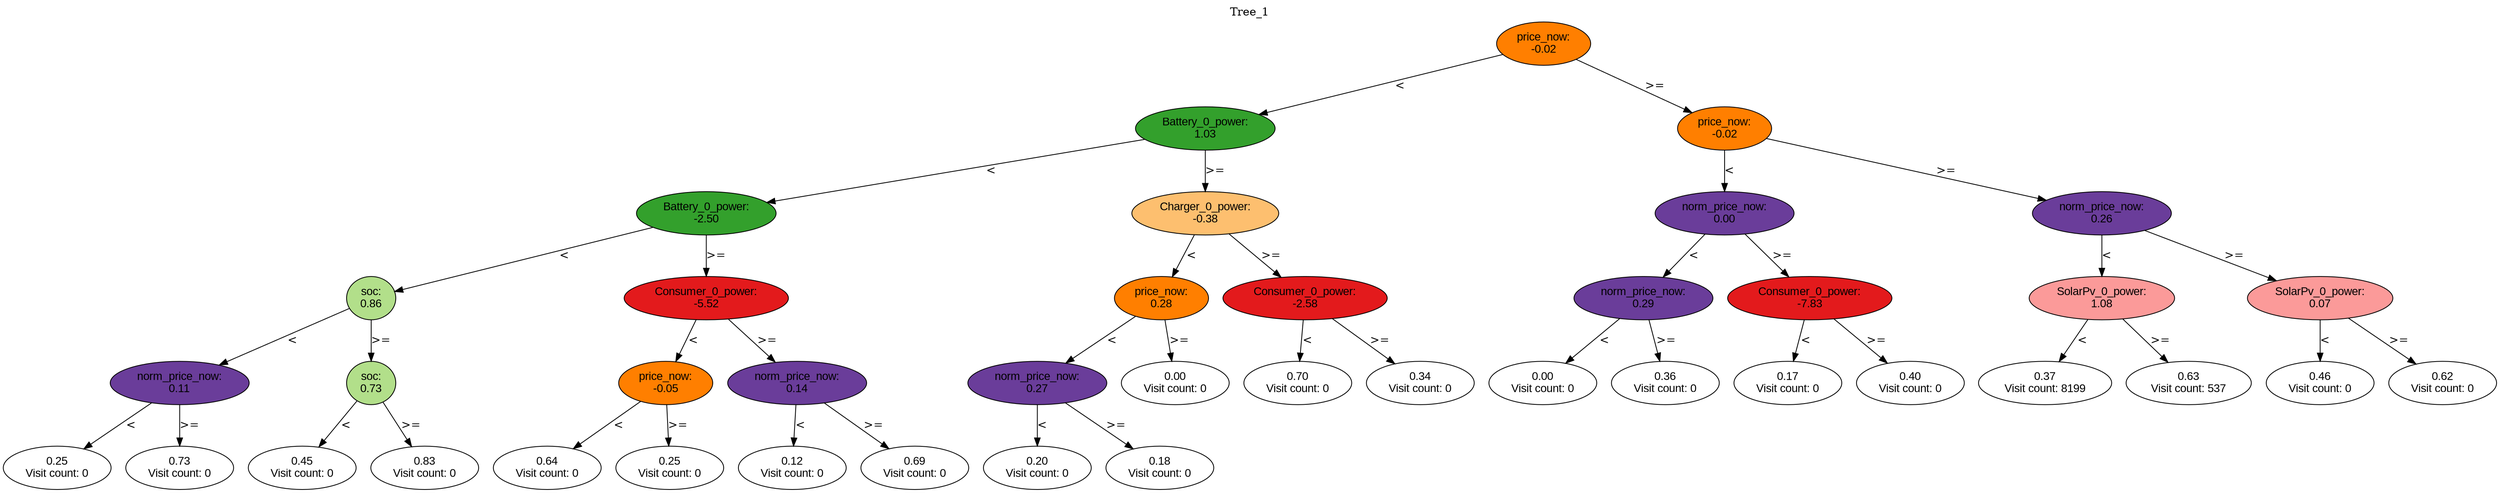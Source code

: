 digraph BST {
    node [fontname="Arial" style=filled colorscheme=paired12];
    0 [ label = "price_now:
-0.02" fillcolor=8];
    1 [ label = "Battery_0_power:
1.03" fillcolor=4];
    2 [ label = "Battery_0_power:
-2.50" fillcolor=4];
    3 [ label = "soc:
0.86" fillcolor=3];
    4 [ label = "norm_price_now:
0.11" fillcolor=10];
    5 [ label = "0.25
Visit count: 0" fillcolor=white];
    6 [ label = "0.73
Visit count: 0" fillcolor=white];
    7 [ label = "soc:
0.73" fillcolor=3];
    8 [ label = "0.45
Visit count: 0" fillcolor=white];
    9 [ label = "0.83
Visit count: 0" fillcolor=white];
    10 [ label = "Consumer_0_power:
-5.52" fillcolor=6];
    11 [ label = "price_now:
-0.05" fillcolor=8];
    12 [ label = "0.64
Visit count: 0" fillcolor=white];
    13 [ label = "0.25
Visit count: 0" fillcolor=white];
    14 [ label = "norm_price_now:
0.14" fillcolor=10];
    15 [ label = "0.12
Visit count: 0" fillcolor=white];
    16 [ label = "0.69
Visit count: 0" fillcolor=white];
    17 [ label = "Charger_0_power:
-0.38" fillcolor=7];
    18 [ label = "price_now:
0.28" fillcolor=8];
    19 [ label = "norm_price_now:
0.27" fillcolor=10];
    20 [ label = "0.20
Visit count: 0" fillcolor=white];
    21 [ label = "0.18
Visit count: 0" fillcolor=white];
    22 [ label = "0.00
Visit count: 0" fillcolor=white];
    23 [ label = "Consumer_0_power:
-2.58" fillcolor=6];
    24 [ label = "0.70
Visit count: 0" fillcolor=white];
    25 [ label = "0.34
Visit count: 0" fillcolor=white];
    26 [ label = "price_now:
-0.02" fillcolor=8];
    27 [ label = "norm_price_now:
0.00" fillcolor=10];
    28 [ label = "norm_price_now:
0.29" fillcolor=10];
    29 [ label = "0.00
Visit count: 0" fillcolor=white];
    30 [ label = "0.36
Visit count: 0" fillcolor=white];
    31 [ label = "Consumer_0_power:
-7.83" fillcolor=6];
    32 [ label = "0.17
Visit count: 0" fillcolor=white];
    33 [ label = "0.40
Visit count: 0" fillcolor=white];
    34 [ label = "norm_price_now:
0.26" fillcolor=10];
    35 [ label = "SolarPv_0_power:
1.08" fillcolor=5];
    36 [ label = "0.37
Visit count: 8199" fillcolor=white];
    37 [ label = "0.63
Visit count: 537" fillcolor=white];
    38 [ label = "SolarPv_0_power:
0.07" fillcolor=5];
    39 [ label = "0.46
Visit count: 0" fillcolor=white];
    40 [ label = "0.62
Visit count: 0" fillcolor=white];

    0  -> 1[ label = "<"];
    0  -> 26[ label = ">="];
    1  -> 2[ label = "<"];
    1  -> 17[ label = ">="];
    2  -> 3[ label = "<"];
    2  -> 10[ label = ">="];
    3  -> 4[ label = "<"];
    3  -> 7[ label = ">="];
    4  -> 5[ label = "<"];
    4  -> 6[ label = ">="];
    7  -> 8[ label = "<"];
    7  -> 9[ label = ">="];
    10  -> 11[ label = "<"];
    10  -> 14[ label = ">="];
    11  -> 12[ label = "<"];
    11  -> 13[ label = ">="];
    14  -> 15[ label = "<"];
    14  -> 16[ label = ">="];
    17  -> 18[ label = "<"];
    17  -> 23[ label = ">="];
    18  -> 19[ label = "<"];
    18  -> 22[ label = ">="];
    19  -> 20[ label = "<"];
    19  -> 21[ label = ">="];
    23  -> 24[ label = "<"];
    23  -> 25[ label = ">="];
    26  -> 27[ label = "<"];
    26  -> 34[ label = ">="];
    27  -> 28[ label = "<"];
    27  -> 31[ label = ">="];
    28  -> 29[ label = "<"];
    28  -> 30[ label = ">="];
    31  -> 32[ label = "<"];
    31  -> 33[ label = ">="];
    34  -> 35[ label = "<"];
    34  -> 38[ label = ">="];
    35  -> 36[ label = "<"];
    35  -> 37[ label = ">="];
    38  -> 39[ label = "<"];
    38  -> 40[ label = ">="];

    labelloc="t";
    label="Tree_1";
}